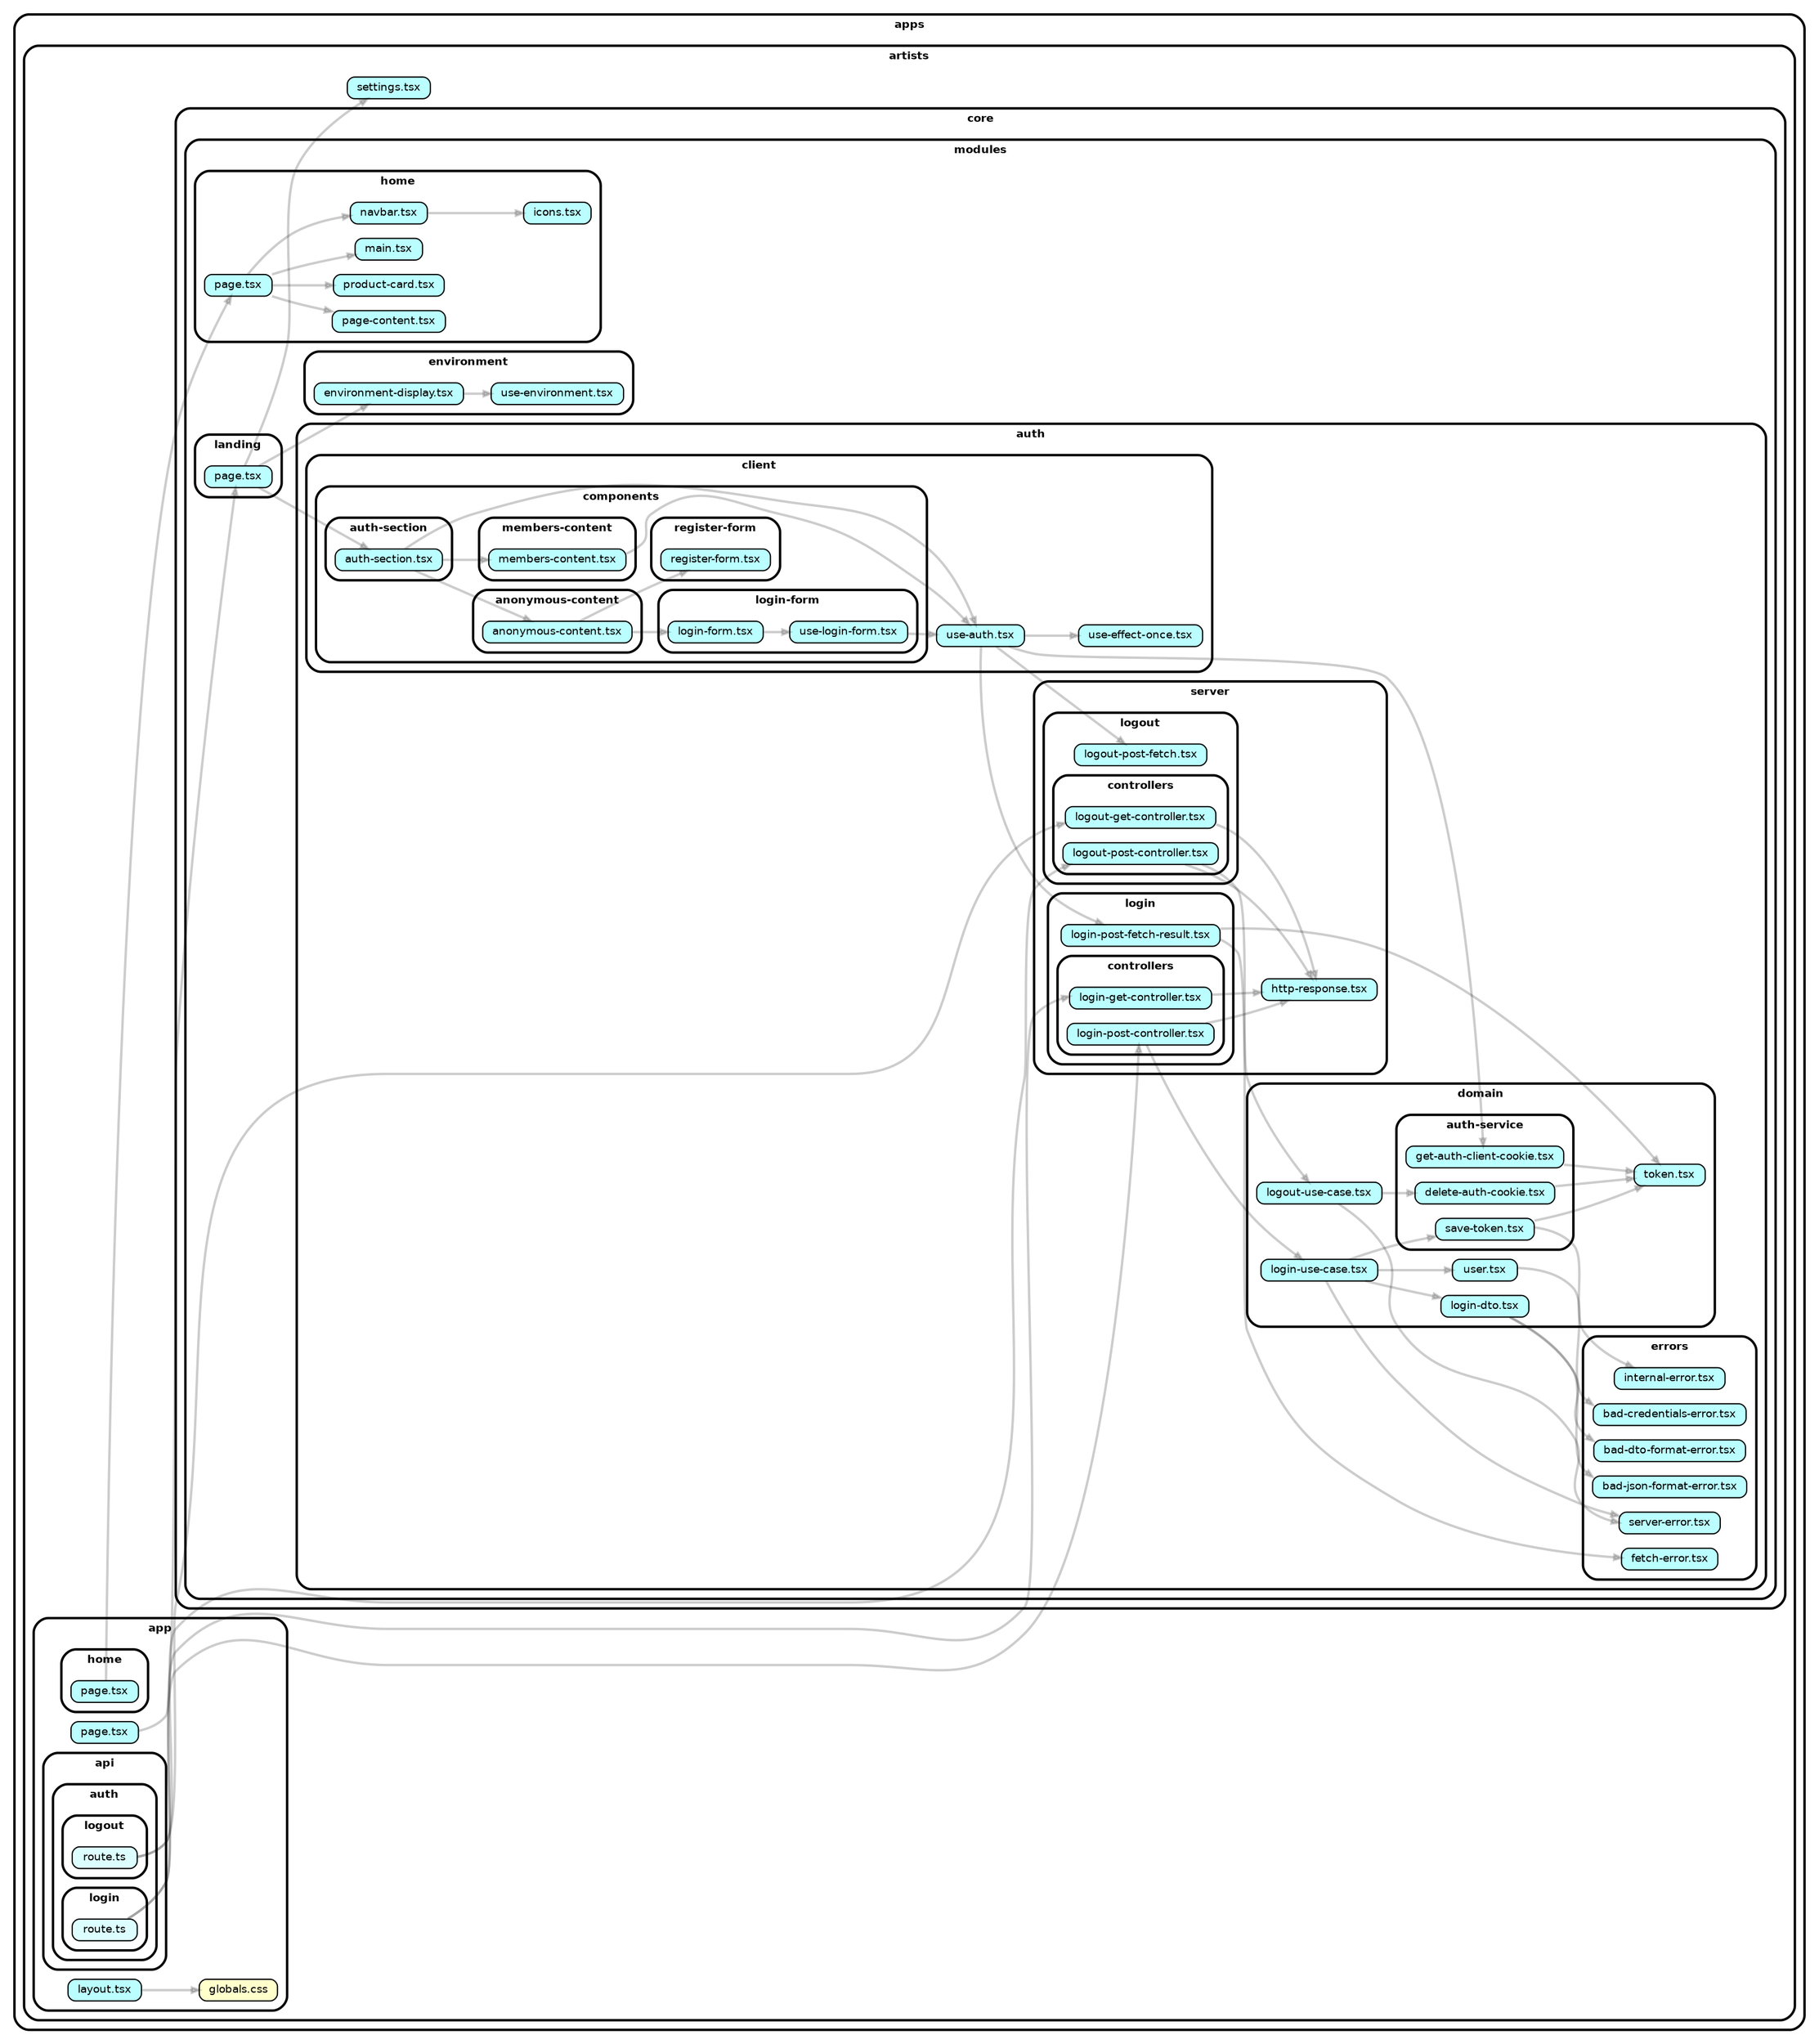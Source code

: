 strict digraph "dependency-cruiser output"{
    rankdir="LR" splines="true" overlap="false" nodesep="0.16" ranksep="0.18" fontname="Helvetica-bold" fontsize="9" style="rounded,bold,filled" fillcolor="#ffffff" compound="true"
    node [shape="box" style="rounded, filled" height="0.2" color="black" fillcolor="#ffffcc" fontcolor="black" fontname="Helvetica" fontsize="9"]
    edge [arrowhead="normal" arrowsize="0.6" penwidth="2.0" color="#00000033" fontname="Helvetica" fontsize="9"]

    subgraph "cluster_apps" {label="apps" subgraph "cluster_apps/artists" {label="artists" subgraph "cluster_apps/artists/app" {label="app" subgraph "cluster_apps/artists/app/api" {label="api" subgraph "cluster_apps/artists/app/api/auth" {label="auth" subgraph "cluster_apps/artists/app/api/auth/login" {label="login" "apps/artists/app/api/auth/login/route.ts" [label=<route.ts> tooltip="route.ts" URL="apps/artists/app/api/auth/login/route.ts" fillcolor="#ddfeff"] } } } } } }
    "apps/artists/app/api/auth/login/route.ts" -> "apps/artists/core/modules/auth/server/login/controllers/login-get-controller.tsx"
    "apps/artists/app/api/auth/login/route.ts" -> "apps/artists/core/modules/auth/server/login/controllers/login-post-controller.tsx"
    subgraph "cluster_apps" {label="apps" subgraph "cluster_apps/artists" {label="artists" subgraph "cluster_apps/artists/app" {label="app" subgraph "cluster_apps/artists/app/api" {label="api" subgraph "cluster_apps/artists/app/api/auth" {label="auth" subgraph "cluster_apps/artists/app/api/auth/logout" {label="logout" "apps/artists/app/api/auth/logout/route.ts" [label=<route.ts> tooltip="route.ts" URL="apps/artists/app/api/auth/logout/route.ts" fillcolor="#ddfeff"] } } } } } }
    "apps/artists/app/api/auth/logout/route.ts" -> "apps/artists/core/modules/auth/server/logout/controllers/logout-get-controller.tsx"
    "apps/artists/app/api/auth/logout/route.ts" -> "apps/artists/core/modules/auth/server/logout/controllers/logout-post-controller.tsx"
    subgraph "cluster_apps" {label="apps" subgraph "cluster_apps/artists" {label="artists" subgraph "cluster_apps/artists/app" {label="app" "apps/artists/app/globals.css" [label=<globals.css> tooltip="globals.css" URL="apps/artists/app/globals.css" ] } } }
    subgraph "cluster_apps" {label="apps" subgraph "cluster_apps/artists" {label="artists" subgraph "cluster_apps/artists/app" {label="app" subgraph "cluster_apps/artists/app/home" {label="home" "apps/artists/app/home/page.tsx" [label=<page.tsx> tooltip="page.tsx" URL="apps/artists/app/home/page.tsx" fillcolor="#bbfeff"] } } } }
    "apps/artists/app/home/page.tsx" -> "apps/artists/core/modules/home/page.tsx"
    subgraph "cluster_apps" {label="apps" subgraph "cluster_apps/artists" {label="artists" subgraph "cluster_apps/artists/app" {label="app" "apps/artists/app/layout.tsx" [label=<layout.tsx> tooltip="layout.tsx" URL="apps/artists/app/layout.tsx" fillcolor="#bbfeff"] } } }
    "apps/artists/app/layout.tsx" -> "apps/artists/app/globals.css"
    subgraph "cluster_apps" {label="apps" subgraph "cluster_apps/artists" {label="artists" subgraph "cluster_apps/artists/app" {label="app" "apps/artists/app/page.tsx" [label=<page.tsx> tooltip="page.tsx" URL="apps/artists/app/page.tsx" fillcolor="#bbfeff"] } } }
    "apps/artists/app/page.tsx" -> "apps/artists/core/modules/landing/page.tsx"
    subgraph "cluster_apps" {label="apps" subgraph "cluster_apps/artists" {label="artists" subgraph "cluster_apps/artists/core" {label="core" subgraph "cluster_apps/artists/core/modules" {label="modules" subgraph "cluster_apps/artists/core/modules/auth" {label="auth" subgraph "cluster_apps/artists/core/modules/auth/client" {label="client" subgraph "cluster_apps/artists/core/modules/auth/client/components" {label="components" subgraph "cluster_apps/artists/core/modules/auth/client/components/anonymous-content" {label="anonymous-content" "apps/artists/core/modules/auth/client/components/anonymous-content/anonymous-content.tsx" [label=<anonymous-content.tsx> tooltip="anonymous-content.tsx" URL="apps/artists/core/modules/auth/client/components/anonymous-content/anonymous-content.tsx" fillcolor="#bbfeff"] } } } } } } } }
    "apps/artists/core/modules/auth/client/components/anonymous-content/anonymous-content.tsx" -> "apps/artists/core/modules/auth/client/components/login-form/login-form.tsx"
    "apps/artists/core/modules/auth/client/components/anonymous-content/anonymous-content.tsx" -> "apps/artists/core/modules/auth/client/components/register-form/register-form.tsx"
    subgraph "cluster_apps" {label="apps" subgraph "cluster_apps/artists" {label="artists" subgraph "cluster_apps/artists/core" {label="core" subgraph "cluster_apps/artists/core/modules" {label="modules" subgraph "cluster_apps/artists/core/modules/auth" {label="auth" subgraph "cluster_apps/artists/core/modules/auth/client" {label="client" subgraph "cluster_apps/artists/core/modules/auth/client/components" {label="components" subgraph "cluster_apps/artists/core/modules/auth/client/components/auth-section" {label="auth-section" "apps/artists/core/modules/auth/client/components/auth-section/auth-section.tsx" [label=<auth-section.tsx> tooltip="auth-section.tsx" URL="apps/artists/core/modules/auth/client/components/auth-section/auth-section.tsx" fillcolor="#bbfeff"] } } } } } } } }
    "apps/artists/core/modules/auth/client/components/auth-section/auth-section.tsx" -> "apps/artists/core/modules/auth/client/use-auth.tsx"
    "apps/artists/core/modules/auth/client/components/auth-section/auth-section.tsx" -> "apps/artists/core/modules/auth/client/components/anonymous-content/anonymous-content.tsx"
    "apps/artists/core/modules/auth/client/components/auth-section/auth-section.tsx" -> "apps/artists/core/modules/auth/client/components/members-content/members-content.tsx"
    subgraph "cluster_apps" {label="apps" subgraph "cluster_apps/artists" {label="artists" subgraph "cluster_apps/artists/core" {label="core" subgraph "cluster_apps/artists/core/modules" {label="modules" subgraph "cluster_apps/artists/core/modules/auth" {label="auth" subgraph "cluster_apps/artists/core/modules/auth/client" {label="client" subgraph "cluster_apps/artists/core/modules/auth/client/components" {label="components" subgraph "cluster_apps/artists/core/modules/auth/client/components/login-form" {label="login-form" "apps/artists/core/modules/auth/client/components/login-form/login-form.tsx" [label=<login-form.tsx> tooltip="login-form.tsx" URL="apps/artists/core/modules/auth/client/components/login-form/login-form.tsx" fillcolor="#bbfeff"] } } } } } } } }
    "apps/artists/core/modules/auth/client/components/login-form/login-form.tsx" -> "apps/artists/core/modules/auth/client/components/login-form/use-login-form.tsx"
    subgraph "cluster_apps" {label="apps" subgraph "cluster_apps/artists" {label="artists" subgraph "cluster_apps/artists/core" {label="core" subgraph "cluster_apps/artists/core/modules" {label="modules" subgraph "cluster_apps/artists/core/modules/auth" {label="auth" subgraph "cluster_apps/artists/core/modules/auth/client" {label="client" subgraph "cluster_apps/artists/core/modules/auth/client/components" {label="components" subgraph "cluster_apps/artists/core/modules/auth/client/components/login-form" {label="login-form" "apps/artists/core/modules/auth/client/components/login-form/use-login-form.tsx" [label=<use-login-form.tsx> tooltip="use-login-form.tsx" URL="apps/artists/core/modules/auth/client/components/login-form/use-login-form.tsx" fillcolor="#bbfeff"] } } } } } } } }
    "apps/artists/core/modules/auth/client/components/login-form/use-login-form.tsx" -> "apps/artists/core/modules/auth/client/use-auth.tsx"
    subgraph "cluster_apps" {label="apps" subgraph "cluster_apps/artists" {label="artists" subgraph "cluster_apps/artists/core" {label="core" subgraph "cluster_apps/artists/core/modules" {label="modules" subgraph "cluster_apps/artists/core/modules/auth" {label="auth" subgraph "cluster_apps/artists/core/modules/auth/client" {label="client" subgraph "cluster_apps/artists/core/modules/auth/client/components" {label="components" subgraph "cluster_apps/artists/core/modules/auth/client/components/members-content" {label="members-content" "apps/artists/core/modules/auth/client/components/members-content/members-content.tsx" [label=<members-content.tsx> tooltip="members-content.tsx" URL="apps/artists/core/modules/auth/client/components/members-content/members-content.tsx" fillcolor="#bbfeff"] } } } } } } } }
    "apps/artists/core/modules/auth/client/components/members-content/members-content.tsx" -> "apps/artists/core/modules/auth/client/use-auth.tsx"
    subgraph "cluster_apps" {label="apps" subgraph "cluster_apps/artists" {label="artists" subgraph "cluster_apps/artists/core" {label="core" subgraph "cluster_apps/artists/core/modules" {label="modules" subgraph "cluster_apps/artists/core/modules/auth" {label="auth" subgraph "cluster_apps/artists/core/modules/auth/client" {label="client" subgraph "cluster_apps/artists/core/modules/auth/client/components" {label="components" subgraph "cluster_apps/artists/core/modules/auth/client/components/register-form" {label="register-form" "apps/artists/core/modules/auth/client/components/register-form/register-form.tsx" [label=<register-form.tsx> tooltip="register-form.tsx" URL="apps/artists/core/modules/auth/client/components/register-form/register-form.tsx" fillcolor="#bbfeff"] } } } } } } } }
    subgraph "cluster_apps" {label="apps" subgraph "cluster_apps/artists" {label="artists" subgraph "cluster_apps/artists/core" {label="core" subgraph "cluster_apps/artists/core/modules" {label="modules" subgraph "cluster_apps/artists/core/modules/auth" {label="auth" subgraph "cluster_apps/artists/core/modules/auth/client" {label="client" "apps/artists/core/modules/auth/client/use-auth.tsx" [label=<use-auth.tsx> tooltip="use-auth.tsx" URL="apps/artists/core/modules/auth/client/use-auth.tsx" fillcolor="#bbfeff"] } } } } } }
    "apps/artists/core/modules/auth/client/use-auth.tsx" -> "apps/artists/core/modules/auth/domain/auth-service/get-auth-client-cookie.tsx"
    "apps/artists/core/modules/auth/client/use-auth.tsx" -> "apps/artists/core/modules/auth/server/login/login-post-fetch-result.tsx"
    "apps/artists/core/modules/auth/client/use-auth.tsx" -> "apps/artists/core/modules/auth/server/logout/logout-post-fetch.tsx"
    "apps/artists/core/modules/auth/client/use-auth.tsx" -> "apps/artists/core/modules/auth/client/use-effect-once.tsx"
    subgraph "cluster_apps" {label="apps" subgraph "cluster_apps/artists" {label="artists" subgraph "cluster_apps/artists/core" {label="core" subgraph "cluster_apps/artists/core/modules" {label="modules" subgraph "cluster_apps/artists/core/modules/auth" {label="auth" subgraph "cluster_apps/artists/core/modules/auth/client" {label="client" "apps/artists/core/modules/auth/client/use-effect-once.tsx" [label=<use-effect-once.tsx> tooltip="use-effect-once.tsx" URL="apps/artists/core/modules/auth/client/use-effect-once.tsx" fillcolor="#bbfeff"] } } } } } }
    subgraph "cluster_apps" {label="apps" subgraph "cluster_apps/artists" {label="artists" subgraph "cluster_apps/artists/core" {label="core" subgraph "cluster_apps/artists/core/modules" {label="modules" subgraph "cluster_apps/artists/core/modules/auth" {label="auth" subgraph "cluster_apps/artists/core/modules/auth/domain" {label="domain" subgraph "cluster_apps/artists/core/modules/auth/domain/auth-service" {label="auth-service" "apps/artists/core/modules/auth/domain/auth-service/delete-auth-cookie.tsx" [label=<delete-auth-cookie.tsx> tooltip="delete-auth-cookie.tsx" URL="apps/artists/core/modules/auth/domain/auth-service/delete-auth-cookie.tsx" fillcolor="#bbfeff"] } } } } } } }
    "apps/artists/core/modules/auth/domain/auth-service/delete-auth-cookie.tsx" -> "apps/artists/core/modules/auth/domain/token.tsx"
    subgraph "cluster_apps" {label="apps" subgraph "cluster_apps/artists" {label="artists" subgraph "cluster_apps/artists/core" {label="core" subgraph "cluster_apps/artists/core/modules" {label="modules" subgraph "cluster_apps/artists/core/modules/auth" {label="auth" subgraph "cluster_apps/artists/core/modules/auth/domain" {label="domain" subgraph "cluster_apps/artists/core/modules/auth/domain/auth-service" {label="auth-service" "apps/artists/core/modules/auth/domain/auth-service/get-auth-client-cookie.tsx" [label=<get-auth-client-cookie.tsx> tooltip="get-auth-client-cookie.tsx" URL="apps/artists/core/modules/auth/domain/auth-service/get-auth-client-cookie.tsx" fillcolor="#bbfeff"] } } } } } } }
    "apps/artists/core/modules/auth/domain/auth-service/get-auth-client-cookie.tsx" -> "apps/artists/core/modules/auth/domain/token.tsx"
    subgraph "cluster_apps" {label="apps" subgraph "cluster_apps/artists" {label="artists" subgraph "cluster_apps/artists/core" {label="core" subgraph "cluster_apps/artists/core/modules" {label="modules" subgraph "cluster_apps/artists/core/modules/auth" {label="auth" subgraph "cluster_apps/artists/core/modules/auth/domain" {label="domain" subgraph "cluster_apps/artists/core/modules/auth/domain/auth-service" {label="auth-service" "apps/artists/core/modules/auth/domain/auth-service/save-token.tsx" [label=<save-token.tsx> tooltip="save-token.tsx" URL="apps/artists/core/modules/auth/domain/auth-service/save-token.tsx" fillcolor="#bbfeff"] } } } } } } }
    "apps/artists/core/modules/auth/domain/auth-service/save-token.tsx" -> "apps/artists/core/modules/auth/errors/internal-error.tsx"
    "apps/artists/core/modules/auth/domain/auth-service/save-token.tsx" -> "apps/artists/core/modules/auth/domain/token.tsx"
    subgraph "cluster_apps" {label="apps" subgraph "cluster_apps/artists" {label="artists" subgraph "cluster_apps/artists/core" {label="core" subgraph "cluster_apps/artists/core/modules" {label="modules" subgraph "cluster_apps/artists/core/modules/auth" {label="auth" subgraph "cluster_apps/artists/core/modules/auth/domain" {label="domain" "apps/artists/core/modules/auth/domain/login-dto.tsx" [label=<login-dto.tsx> tooltip="login-dto.tsx" URL="apps/artists/core/modules/auth/domain/login-dto.tsx" fillcolor="#bbfeff"] } } } } } }
    "apps/artists/core/modules/auth/domain/login-dto.tsx" -> "apps/artists/core/modules/auth/errors/bad-dto-format-error.tsx"
    "apps/artists/core/modules/auth/domain/login-dto.tsx" -> "apps/artists/core/modules/auth/errors/bad-json-format-error.tsx"
    subgraph "cluster_apps" {label="apps" subgraph "cluster_apps/artists" {label="artists" subgraph "cluster_apps/artists/core" {label="core" subgraph "cluster_apps/artists/core/modules" {label="modules" subgraph "cluster_apps/artists/core/modules/auth" {label="auth" subgraph "cluster_apps/artists/core/modules/auth/domain" {label="domain" "apps/artists/core/modules/auth/domain/login-use-case.tsx" [label=<login-use-case.tsx> tooltip="login-use-case.tsx" URL="apps/artists/core/modules/auth/domain/login-use-case.tsx" fillcolor="#bbfeff"] } } } } } }
    "apps/artists/core/modules/auth/domain/login-use-case.tsx" -> "apps/artists/core/modules/auth/errors/server-error.tsx"
    "apps/artists/core/modules/auth/domain/login-use-case.tsx" -> "apps/artists/core/modules/auth/domain/auth-service/save-token.tsx"
    "apps/artists/core/modules/auth/domain/login-use-case.tsx" -> "apps/artists/core/modules/auth/domain/login-dto.tsx"
    "apps/artists/core/modules/auth/domain/login-use-case.tsx" -> "apps/artists/core/modules/auth/domain/user.tsx"
    subgraph "cluster_apps" {label="apps" subgraph "cluster_apps/artists" {label="artists" subgraph "cluster_apps/artists/core" {label="core" subgraph "cluster_apps/artists/core/modules" {label="modules" subgraph "cluster_apps/artists/core/modules/auth" {label="auth" subgraph "cluster_apps/artists/core/modules/auth/domain" {label="domain" "apps/artists/core/modules/auth/domain/logout-use-case.tsx" [label=<logout-use-case.tsx> tooltip="logout-use-case.tsx" URL="apps/artists/core/modules/auth/domain/logout-use-case.tsx" fillcolor="#bbfeff"] } } } } } }
    "apps/artists/core/modules/auth/domain/logout-use-case.tsx" -> "apps/artists/core/modules/auth/errors/server-error.tsx"
    "apps/artists/core/modules/auth/domain/logout-use-case.tsx" -> "apps/artists/core/modules/auth/domain/auth-service/delete-auth-cookie.tsx"
    subgraph "cluster_apps" {label="apps" subgraph "cluster_apps/artists" {label="artists" subgraph "cluster_apps/artists/core" {label="core" subgraph "cluster_apps/artists/core/modules" {label="modules" subgraph "cluster_apps/artists/core/modules/auth" {label="auth" subgraph "cluster_apps/artists/core/modules/auth/domain" {label="domain" "apps/artists/core/modules/auth/domain/token.tsx" [label=<token.tsx> tooltip="token.tsx" URL="apps/artists/core/modules/auth/domain/token.tsx" fillcolor="#bbfeff"] } } } } } }
    subgraph "cluster_apps" {label="apps" subgraph "cluster_apps/artists" {label="artists" subgraph "cluster_apps/artists/core" {label="core" subgraph "cluster_apps/artists/core/modules" {label="modules" subgraph "cluster_apps/artists/core/modules/auth" {label="auth" subgraph "cluster_apps/artists/core/modules/auth/domain" {label="domain" "apps/artists/core/modules/auth/domain/user.tsx" [label=<user.tsx> tooltip="user.tsx" URL="apps/artists/core/modules/auth/domain/user.tsx" fillcolor="#bbfeff"] } } } } } }
    "apps/artists/core/modules/auth/domain/user.tsx" -> "apps/artists/core/modules/auth/errors/bad-credentials-error.tsx"
    subgraph "cluster_apps" {label="apps" subgraph "cluster_apps/artists" {label="artists" subgraph "cluster_apps/artists/core" {label="core" subgraph "cluster_apps/artists/core/modules" {label="modules" subgraph "cluster_apps/artists/core/modules/auth" {label="auth" subgraph "cluster_apps/artists/core/modules/auth/errors" {label="errors" "apps/artists/core/modules/auth/errors/bad-credentials-error.tsx" [label=<bad-credentials-error.tsx> tooltip="bad-credentials-error.tsx" URL="apps/artists/core/modules/auth/errors/bad-credentials-error.tsx" fillcolor="#bbfeff"] } } } } } }
    subgraph "cluster_apps" {label="apps" subgraph "cluster_apps/artists" {label="artists" subgraph "cluster_apps/artists/core" {label="core" subgraph "cluster_apps/artists/core/modules" {label="modules" subgraph "cluster_apps/artists/core/modules/auth" {label="auth" subgraph "cluster_apps/artists/core/modules/auth/errors" {label="errors" "apps/artists/core/modules/auth/errors/bad-dto-format-error.tsx" [label=<bad-dto-format-error.tsx> tooltip="bad-dto-format-error.tsx" URL="apps/artists/core/modules/auth/errors/bad-dto-format-error.tsx" fillcolor="#bbfeff"] } } } } } }
    subgraph "cluster_apps" {label="apps" subgraph "cluster_apps/artists" {label="artists" subgraph "cluster_apps/artists/core" {label="core" subgraph "cluster_apps/artists/core/modules" {label="modules" subgraph "cluster_apps/artists/core/modules/auth" {label="auth" subgraph "cluster_apps/artists/core/modules/auth/errors" {label="errors" "apps/artists/core/modules/auth/errors/bad-json-format-error.tsx" [label=<bad-json-format-error.tsx> tooltip="bad-json-format-error.tsx" URL="apps/artists/core/modules/auth/errors/bad-json-format-error.tsx" fillcolor="#bbfeff"] } } } } } }
    subgraph "cluster_apps" {label="apps" subgraph "cluster_apps/artists" {label="artists" subgraph "cluster_apps/artists/core" {label="core" subgraph "cluster_apps/artists/core/modules" {label="modules" subgraph "cluster_apps/artists/core/modules/auth" {label="auth" subgraph "cluster_apps/artists/core/modules/auth/errors" {label="errors" "apps/artists/core/modules/auth/errors/fetch-error.tsx" [label=<fetch-error.tsx> tooltip="fetch-error.tsx" URL="apps/artists/core/modules/auth/errors/fetch-error.tsx" fillcolor="#bbfeff"] } } } } } }
    subgraph "cluster_apps" {label="apps" subgraph "cluster_apps/artists" {label="artists" subgraph "cluster_apps/artists/core" {label="core" subgraph "cluster_apps/artists/core/modules" {label="modules" subgraph "cluster_apps/artists/core/modules/auth" {label="auth" subgraph "cluster_apps/artists/core/modules/auth/errors" {label="errors" "apps/artists/core/modules/auth/errors/internal-error.tsx" [label=<internal-error.tsx> tooltip="internal-error.tsx" URL="apps/artists/core/modules/auth/errors/internal-error.tsx" fillcolor="#bbfeff"] } } } } } }
    subgraph "cluster_apps" {label="apps" subgraph "cluster_apps/artists" {label="artists" subgraph "cluster_apps/artists/core" {label="core" subgraph "cluster_apps/artists/core/modules" {label="modules" subgraph "cluster_apps/artists/core/modules/auth" {label="auth" subgraph "cluster_apps/artists/core/modules/auth/errors" {label="errors" "apps/artists/core/modules/auth/errors/server-error.tsx" [label=<server-error.tsx> tooltip="server-error.tsx" URL="apps/artists/core/modules/auth/errors/server-error.tsx" fillcolor="#bbfeff"] } } } } } }
    subgraph "cluster_apps" {label="apps" subgraph "cluster_apps/artists" {label="artists" subgraph "cluster_apps/artists/core" {label="core" subgraph "cluster_apps/artists/core/modules" {label="modules" subgraph "cluster_apps/artists/core/modules/auth" {label="auth" subgraph "cluster_apps/artists/core/modules/auth/server" {label="server" "apps/artists/core/modules/auth/server/http-response.tsx" [label=<http-response.tsx> tooltip="http-response.tsx" URL="apps/artists/core/modules/auth/server/http-response.tsx" fillcolor="#bbfeff"] } } } } } }
    subgraph "cluster_apps" {label="apps" subgraph "cluster_apps/artists" {label="artists" subgraph "cluster_apps/artists/core" {label="core" subgraph "cluster_apps/artists/core/modules" {label="modules" subgraph "cluster_apps/artists/core/modules/auth" {label="auth" subgraph "cluster_apps/artists/core/modules/auth/server" {label="server" subgraph "cluster_apps/artists/core/modules/auth/server/login" {label="login" subgraph "cluster_apps/artists/core/modules/auth/server/login/controllers" {label="controllers" "apps/artists/core/modules/auth/server/login/controllers/login-get-controller.tsx" [label=<login-get-controller.tsx> tooltip="login-get-controller.tsx" URL="apps/artists/core/modules/auth/server/login/controllers/login-get-controller.tsx" fillcolor="#bbfeff"] } } } } } } } }
    "apps/artists/core/modules/auth/server/login/controllers/login-get-controller.tsx" -> "apps/artists/core/modules/auth/server/http-response.tsx"
    subgraph "cluster_apps" {label="apps" subgraph "cluster_apps/artists" {label="artists" subgraph "cluster_apps/artists/core" {label="core" subgraph "cluster_apps/artists/core/modules" {label="modules" subgraph "cluster_apps/artists/core/modules/auth" {label="auth" subgraph "cluster_apps/artists/core/modules/auth/server" {label="server" subgraph "cluster_apps/artists/core/modules/auth/server/login" {label="login" subgraph "cluster_apps/artists/core/modules/auth/server/login/controllers" {label="controllers" "apps/artists/core/modules/auth/server/login/controllers/login-post-controller.tsx" [label=<login-post-controller.tsx> tooltip="login-post-controller.tsx" URL="apps/artists/core/modules/auth/server/login/controllers/login-post-controller.tsx" fillcolor="#bbfeff"] } } } } } } } }
    "apps/artists/core/modules/auth/server/login/controllers/login-post-controller.tsx" -> "apps/artists/core/modules/auth/domain/login-use-case.tsx"
    "apps/artists/core/modules/auth/server/login/controllers/login-post-controller.tsx" -> "apps/artists/core/modules/auth/server/http-response.tsx"
    subgraph "cluster_apps" {label="apps" subgraph "cluster_apps/artists" {label="artists" subgraph "cluster_apps/artists/core" {label="core" subgraph "cluster_apps/artists/core/modules" {label="modules" subgraph "cluster_apps/artists/core/modules/auth" {label="auth" subgraph "cluster_apps/artists/core/modules/auth/server" {label="server" subgraph "cluster_apps/artists/core/modules/auth/server/login" {label="login" "apps/artists/core/modules/auth/server/login/login-post-fetch-result.tsx" [label=<login-post-fetch-result.tsx> tooltip="login-post-fetch-result.tsx" URL="apps/artists/core/modules/auth/server/login/login-post-fetch-result.tsx" fillcolor="#bbfeff"] } } } } } } }
    "apps/artists/core/modules/auth/server/login/login-post-fetch-result.tsx" -> "apps/artists/core/modules/auth/domain/token.tsx"
    "apps/artists/core/modules/auth/server/login/login-post-fetch-result.tsx" -> "apps/artists/core/modules/auth/errors/fetch-error.tsx"
    subgraph "cluster_apps" {label="apps" subgraph "cluster_apps/artists" {label="artists" subgraph "cluster_apps/artists/core" {label="core" subgraph "cluster_apps/artists/core/modules" {label="modules" subgraph "cluster_apps/artists/core/modules/auth" {label="auth" subgraph "cluster_apps/artists/core/modules/auth/server" {label="server" subgraph "cluster_apps/artists/core/modules/auth/server/logout" {label="logout" subgraph "cluster_apps/artists/core/modules/auth/server/logout/controllers" {label="controllers" "apps/artists/core/modules/auth/server/logout/controllers/logout-get-controller.tsx" [label=<logout-get-controller.tsx> tooltip="logout-get-controller.tsx" URL="apps/artists/core/modules/auth/server/logout/controllers/logout-get-controller.tsx" fillcolor="#bbfeff"] } } } } } } } }
    "apps/artists/core/modules/auth/server/logout/controllers/logout-get-controller.tsx" -> "apps/artists/core/modules/auth/server/http-response.tsx"
    subgraph "cluster_apps" {label="apps" subgraph "cluster_apps/artists" {label="artists" subgraph "cluster_apps/artists/core" {label="core" subgraph "cluster_apps/artists/core/modules" {label="modules" subgraph "cluster_apps/artists/core/modules/auth" {label="auth" subgraph "cluster_apps/artists/core/modules/auth/server" {label="server" subgraph "cluster_apps/artists/core/modules/auth/server/logout" {label="logout" subgraph "cluster_apps/artists/core/modules/auth/server/logout/controllers" {label="controllers" "apps/artists/core/modules/auth/server/logout/controllers/logout-post-controller.tsx" [label=<logout-post-controller.tsx> tooltip="logout-post-controller.tsx" URL="apps/artists/core/modules/auth/server/logout/controllers/logout-post-controller.tsx" fillcolor="#bbfeff"] } } } } } } } }
    "apps/artists/core/modules/auth/server/logout/controllers/logout-post-controller.tsx" -> "apps/artists/core/modules/auth/domain/logout-use-case.tsx"
    "apps/artists/core/modules/auth/server/logout/controllers/logout-post-controller.tsx" -> "apps/artists/core/modules/auth/server/http-response.tsx"
    subgraph "cluster_apps" {label="apps" subgraph "cluster_apps/artists" {label="artists" subgraph "cluster_apps/artists/core" {label="core" subgraph "cluster_apps/artists/core/modules" {label="modules" subgraph "cluster_apps/artists/core/modules/auth" {label="auth" subgraph "cluster_apps/artists/core/modules/auth/server" {label="server" subgraph "cluster_apps/artists/core/modules/auth/server/logout" {label="logout" "apps/artists/core/modules/auth/server/logout/logout-post-fetch.tsx" [label=<logout-post-fetch.tsx> tooltip="logout-post-fetch.tsx" URL="apps/artists/core/modules/auth/server/logout/logout-post-fetch.tsx" fillcolor="#bbfeff"] } } } } } } }
    subgraph "cluster_apps" {label="apps" subgraph "cluster_apps/artists" {label="artists" subgraph "cluster_apps/artists/core" {label="core" subgraph "cluster_apps/artists/core/modules" {label="modules" subgraph "cluster_apps/artists/core/modules/environment" {label="environment" "apps/artists/core/modules/environment/environment-display.tsx" [label=<environment-display.tsx> tooltip="environment-display.tsx" URL="apps/artists/core/modules/environment/environment-display.tsx" fillcolor="#bbfeff"] } } } } }
    "apps/artists/core/modules/environment/environment-display.tsx" -> "apps/artists/core/modules/environment/use-environment.tsx"
    subgraph "cluster_apps" {label="apps" subgraph "cluster_apps/artists" {label="artists" subgraph "cluster_apps/artists/core" {label="core" subgraph "cluster_apps/artists/core/modules" {label="modules" subgraph "cluster_apps/artists/core/modules/environment" {label="environment" "apps/artists/core/modules/environment/use-environment.tsx" [label=<use-environment.tsx> tooltip="use-environment.tsx" URL="apps/artists/core/modules/environment/use-environment.tsx" fillcolor="#bbfeff"] } } } } }
    subgraph "cluster_apps" {label="apps" subgraph "cluster_apps/artists" {label="artists" subgraph "cluster_apps/artists/core" {label="core" subgraph "cluster_apps/artists/core/modules" {label="modules" subgraph "cluster_apps/artists/core/modules/home" {label="home" "apps/artists/core/modules/home/icons.tsx" [label=<icons.tsx> tooltip="icons.tsx" URL="apps/artists/core/modules/home/icons.tsx" fillcolor="#bbfeff"] } } } } }
    subgraph "cluster_apps" {label="apps" subgraph "cluster_apps/artists" {label="artists" subgraph "cluster_apps/artists/core" {label="core" subgraph "cluster_apps/artists/core/modules" {label="modules" subgraph "cluster_apps/artists/core/modules/home" {label="home" "apps/artists/core/modules/home/main.tsx" [label=<main.tsx> tooltip="main.tsx" URL="apps/artists/core/modules/home/main.tsx" fillcolor="#bbfeff"] } } } } }
    subgraph "cluster_apps" {label="apps" subgraph "cluster_apps/artists" {label="artists" subgraph "cluster_apps/artists/core" {label="core" subgraph "cluster_apps/artists/core/modules" {label="modules" subgraph "cluster_apps/artists/core/modules/home" {label="home" "apps/artists/core/modules/home/navbar.tsx" [label=<navbar.tsx> tooltip="navbar.tsx" URL="apps/artists/core/modules/home/navbar.tsx" fillcolor="#bbfeff"] } } } } }
    "apps/artists/core/modules/home/navbar.tsx" -> "apps/artists/core/modules/home/icons.tsx"
    subgraph "cluster_apps" {label="apps" subgraph "cluster_apps/artists" {label="artists" subgraph "cluster_apps/artists/core" {label="core" subgraph "cluster_apps/artists/core/modules" {label="modules" subgraph "cluster_apps/artists/core/modules/home" {label="home" "apps/artists/core/modules/home/page-content.tsx" [label=<page-content.tsx> tooltip="page-content.tsx" URL="apps/artists/core/modules/home/page-content.tsx" fillcolor="#bbfeff"] } } } } }
    subgraph "cluster_apps" {label="apps" subgraph "cluster_apps/artists" {label="artists" subgraph "cluster_apps/artists/core" {label="core" subgraph "cluster_apps/artists/core/modules" {label="modules" subgraph "cluster_apps/artists/core/modules/home" {label="home" "apps/artists/core/modules/home/page.tsx" [label=<page.tsx> tooltip="page.tsx" URL="apps/artists/core/modules/home/page.tsx" fillcolor="#bbfeff"] } } } } }
    "apps/artists/core/modules/home/page.tsx" -> "apps/artists/core/modules/home/main.tsx"
    "apps/artists/core/modules/home/page.tsx" -> "apps/artists/core/modules/home/navbar.tsx"
    "apps/artists/core/modules/home/page.tsx" -> "apps/artists/core/modules/home/page-content.tsx"
    "apps/artists/core/modules/home/page.tsx" -> "apps/artists/core/modules/home/product-card.tsx"
    subgraph "cluster_apps" {label="apps" subgraph "cluster_apps/artists" {label="artists" subgraph "cluster_apps/artists/core" {label="core" subgraph "cluster_apps/artists/core/modules" {label="modules" subgraph "cluster_apps/artists/core/modules/home" {label="home" "apps/artists/core/modules/home/product-card.tsx" [label=<product-card.tsx> tooltip="product-card.tsx" URL="apps/artists/core/modules/home/product-card.tsx" fillcolor="#bbfeff"] } } } } }
    subgraph "cluster_apps" {label="apps" subgraph "cluster_apps/artists" {label="artists" subgraph "cluster_apps/artists/core" {label="core" subgraph "cluster_apps/artists/core/modules" {label="modules" subgraph "cluster_apps/artists/core/modules/landing" {label="landing" "apps/artists/core/modules/landing/page.tsx" [label=<page.tsx> tooltip="page.tsx" URL="apps/artists/core/modules/landing/page.tsx" fillcolor="#bbfeff"] } } } } }
    "apps/artists/core/modules/landing/page.tsx" -> "apps/artists/settings.tsx"
    "apps/artists/core/modules/landing/page.tsx" -> "apps/artists/core/modules/auth/client/components/auth-section/auth-section.tsx"
    "apps/artists/core/modules/landing/page.tsx" -> "apps/artists/core/modules/environment/environment-display.tsx"
    subgraph "cluster_apps" {label="apps" subgraph "cluster_apps/artists" {label="artists" "apps/artists/settings.tsx" [label=<settings.tsx> tooltip="settings.tsx" URL="apps/artists/settings.tsx" fillcolor="#bbfeff"] } }
}
